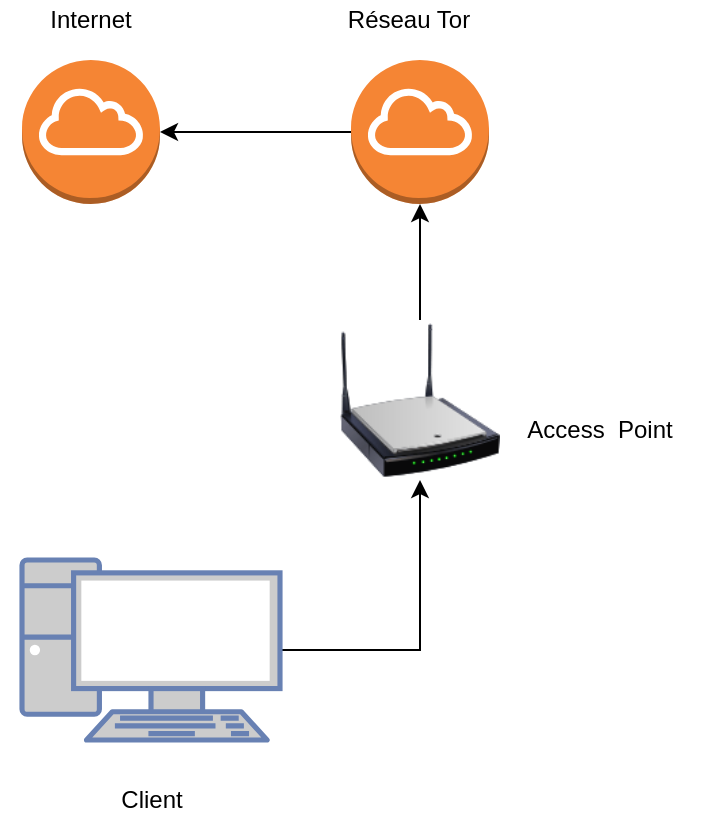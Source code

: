 <mxfile version="10.6.5" type="device"><diagram name="Page-1" id="822b0af5-4adb-64df-f703-e8dfc1f81529"><mxGraphModel dx="1335" dy="755" grid="1" gridSize="10" guides="1" tooltips="1" connect="1" arrows="1" fold="1" page="1" pageScale="1" pageWidth="1100" pageHeight="850" background="#ffffff" math="0" shadow="0"><root><mxCell id="0"/><mxCell id="1" parent="0"/><mxCell id="oAIQKT6_EhOMX68OvhJq-12" style="edgeStyle=orthogonalEdgeStyle;rounded=0;orthogonalLoop=1;jettySize=auto;html=1;" edge="1" parent="1" source="oAIQKT6_EhOMX68OvhJq-1" target="oAIQKT6_EhOMX68OvhJq-11"><mxGeometry relative="1" as="geometry"/></mxCell><mxCell id="oAIQKT6_EhOMX68OvhJq-1" value="" style="outlineConnect=0;dashed=0;verticalLabelPosition=bottom;verticalAlign=top;align=center;html=1;shape=mxgraph.aws3.internet_gateway;fillColor=#F58534;gradientColor=none;" vertex="1" parent="1"><mxGeometry x="624.5" y="240" width="69" height="72" as="geometry"/></mxCell><mxCell id="oAIQKT6_EhOMX68OvhJq-9" style="edgeStyle=orthogonalEdgeStyle;rounded=0;orthogonalLoop=1;jettySize=auto;html=1;entryX=0.5;entryY=1;entryDx=0;entryDy=0;entryPerimeter=0;" edge="1" parent="1" source="oAIQKT6_EhOMX68OvhJq-2" target="oAIQKT6_EhOMX68OvhJq-1"><mxGeometry relative="1" as="geometry"/></mxCell><mxCell id="oAIQKT6_EhOMX68OvhJq-2" value="" style="image;html=1;labelBackgroundColor=#ffffff;image=img/lib/clip_art/networking/Wireless_Router_N_128x128.png" vertex="1" parent="1"><mxGeometry x="619" y="370" width="80" height="80" as="geometry"/></mxCell><mxCell id="oAIQKT6_EhOMX68OvhJq-6" value="" style="edgeStyle=orthogonalEdgeStyle;rounded=0;orthogonalLoop=1;jettySize=auto;html=1;entryX=0.5;entryY=1;entryDx=0;entryDy=0;" edge="1" parent="1" source="oAIQKT6_EhOMX68OvhJq-4" target="oAIQKT6_EhOMX68OvhJq-2"><mxGeometry relative="1" as="geometry"><mxPoint x="765" y="500" as="targetPoint"/></mxGeometry></mxCell><mxCell id="oAIQKT6_EhOMX68OvhJq-4" value="" style="fontColor=#0066CC;verticalAlign=top;verticalLabelPosition=bottom;labelPosition=center;align=center;html=1;outlineConnect=0;fillColor=#CCCCCC;strokeColor=#6881B3;gradientColor=none;gradientDirection=north;strokeWidth=2;shape=mxgraph.networks.pc;" vertex="1" parent="1"><mxGeometry x="460" y="490" width="129" height="90" as="geometry"/></mxCell><mxCell id="oAIQKT6_EhOMX68OvhJq-10" value="&lt;div&gt;Réseau Tor&lt;/div&gt;" style="text;html=1;strokeColor=none;fillColor=none;align=center;verticalAlign=middle;whiteSpace=wrap;rounded=0;" vertex="1" parent="1"><mxGeometry x="608" y="210" width="91" height="20" as="geometry"/></mxCell><mxCell id="oAIQKT6_EhOMX68OvhJq-11" value="" style="outlineConnect=0;dashed=0;verticalLabelPosition=bottom;verticalAlign=top;align=center;html=1;shape=mxgraph.aws3.internet_gateway;fillColor=#F58534;gradientColor=none;" vertex="1" parent="1"><mxGeometry x="460" y="240" width="69" height="72" as="geometry"/></mxCell><mxCell id="oAIQKT6_EhOMX68OvhJq-13" value="&lt;div&gt;Internet&lt;/div&gt;" style="text;html=1;strokeColor=none;fillColor=none;align=center;verticalAlign=middle;whiteSpace=wrap;rounded=0;" vertex="1" parent="1"><mxGeometry x="449" y="210" width="91" height="20" as="geometry"/></mxCell><mxCell id="oAIQKT6_EhOMX68OvhJq-14" value="Access&amp;nbsp; Point" style="text;html=1;strokeColor=none;fillColor=none;align=center;verticalAlign=middle;whiteSpace=wrap;rounded=0;" vertex="1" parent="1"><mxGeometry x="699" y="415" width="100" height="20" as="geometry"/></mxCell><mxCell id="oAIQKT6_EhOMX68OvhJq-15" value="&lt;div&gt;Client&lt;/div&gt;" style="text;html=1;strokeColor=none;fillColor=none;align=center;verticalAlign=middle;whiteSpace=wrap;rounded=0;" vertex="1" parent="1"><mxGeometry x="474.5" y="600" width="100" height="20" as="geometry"/></mxCell></root></mxGraphModel></diagram></mxfile>